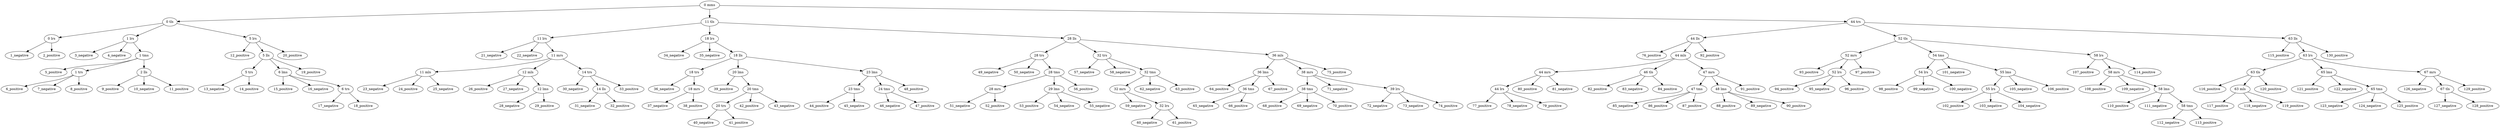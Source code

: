 strict digraph "" {
	"0 lrs" -> "1_negative";
	"0 lrs" -> "2_positive";
	"0 tls" -> "0 lrs";
	"0 tls" -> "1 lrs";
	"0 tls" -> "5 lrs";
	"1 lrs" -> "3_negative";
	"1 lrs" -> "4_negative";
	"1 lrs" -> "1 tms";
	"1 tms" -> "5_positive";
	"1 tms" -> "1 trs";
	"1 tms" -> "2 lls";
	"1 trs" -> "6_positive";
	"1 trs" -> "7_negative";
	"1 trs" -> "8_positive";
	"2 lls" -> "9_positive";
	"2 lls" -> "10_negative";
	"2 lls" -> "11_positive";
	"5 lrs" -> "12_positive";
	"5 lrs" -> "5 lls";
	"5 lrs" -> "20_positive";
	"5 trs" -> "13_negative";
	"5 trs" -> "14_positive";
	"5 lls" -> "5 trs";
	"5 lls" -> "6 lms";
	"5 lls" -> "19_positive";
	"6 lms" -> "15_positive";
	"6 lms" -> "16_negative";
	"6 lms" -> "6 trs";
	"6 trs" -> "17_negative";
	"6 trs" -> "18_positive";
	"0 mms" -> "0 tls";
	"0 mms" -> "11 tls";
	"0 mms" -> "44 trs";
	"11 lrs" -> "21_negative";
	"11 lrs" -> "22_negative";
	"11 lrs" -> "11 mrs";
	"11 mls" -> "23_negative";
	"11 mls" -> "24_positive";
	"11 mls" -> "25_negative";
	"11 mrs" -> "11 mls";
	"11 mrs" -> "12 mls";
	"11 mrs" -> "14 trs";
	"12 mls" -> "26_positive";
	"12 mls" -> "27_negative";
	"12 mls" -> "12 lms";
	"12 lms" -> "28_negative";
	"12 lms" -> "29_positive";
	"14 trs" -> "30_negative";
	"14 trs" -> "14 lls";
	"14 trs" -> "33_positive";
	"14 lls" -> "31_negative";
	"14 lls" -> "32_positive";
	"11 tls" -> "11 lrs";
	"11 tls" -> "18 lrs";
	"11 tls" -> "28 lls";
	"18 lrs" -> "34_negative";
	"18 lrs" -> "35_negative";
	"18 lrs" -> "18 lls";
	"18 trs" -> "36_negative";
	"18 trs" -> "18 mrs";
	"18 mrs" -> "37_negative";
	"18 mrs" -> "38_positive";
	"18 lls" -> "18 trs";
	"18 lls" -> "20 lms";
	"18 lls" -> "23 lms";
	"20 lms" -> "39_positive";
	"20 lms" -> "20 tms";
	"20 trs" -> "40_negative";
	"20 trs" -> "41_positive";
	"20 tms" -> "20 trs";
	"20 tms" -> "42_positive";
	"20 tms" -> "43_negative";
	"23 tms" -> "44_positive";
	"23 tms" -> "45_negative";
	"23 lms" -> "23 tms";
	"23 lms" -> "24 tms";
	"23 lms" -> "48_positive";
	"24 tms" -> "46_negative";
	"24 tms" -> "47_positive";
	"28 trs" -> "49_negative";
	"28 trs" -> "50_negative";
	"28 trs" -> "28 tms";
	"28 mrs" -> "51_negative";
	"28 mrs" -> "52_positive";
	"28 tms" -> "28 mrs";
	"28 tms" -> "29 lms";
	"28 tms" -> "56_positive";
	"29 lms" -> "53_positive";
	"29 lms" -> "54_negative";
	"29 lms" -> "55_negative";
	"28 lls" -> "28 trs";
	"28 lls" -> "32 trs";
	"28 lls" -> "36 mls";
	"32 trs" -> "57_negative";
	"32 trs" -> "58_negative";
	"32 trs" -> "32 tms";
	"32 mrs" -> "59_negative";
	"32 mrs" -> "32 lrs";
	"32 lrs" -> "60_negative";
	"32 lrs" -> "61_positive";
	"32 tms" -> "32 mrs";
	"32 tms" -> "62_negative";
	"32 tms" -> "63_positive";
	"36 lms" -> "64_positive";
	"36 lms" -> "36 tms";
	"36 lms" -> "67_positive";
	"36 tms" -> "65_negative";
	"36 tms" -> "66_positive";
	"36 mls" -> "36 lms";
	"36 mls" -> "38 mrs";
	"36 mls" -> "75_positive";
	"38 tms" -> "68_positive";
	"38 tms" -> "69_negative";
	"38 tms" -> "70_positive";
	"38 mrs" -> "38 tms";
	"38 mrs" -> "71_negative";
	"38 mrs" -> "39 lrs";
	"39 lrs" -> "72_negative";
	"39 lrs" -> "73_negative";
	"39 lrs" -> "74_positive";
	"44 lls" -> "76_positive";
	"44 lls" -> "44 mls";
	"44 lls" -> "92_positive";
	"44 lrs" -> "77_positive";
	"44 lrs" -> "78_negative";
	"44 lrs" -> "79_positive";
	"44 mrs" -> "44 lrs";
	"44 mrs" -> "80_positive";
	"44 mrs" -> "81_negative";
	"44 mls" -> "44 mrs";
	"44 mls" -> "46 tls";
	"44 mls" -> "47 mrs";
	"46 tls" -> "82_positive";
	"46 tls" -> "83_negative";
	"46 tls" -> "84_positive";
	"47 tms" -> "85_negative";
	"47 tms" -> "86_positive";
	"47 tms" -> "87_positive";
	"47 mrs" -> "47 tms";
	"47 mrs" -> "48 lms";
	"47 mrs" -> "91_positive";
	"48 lms" -> "88_positive";
	"48 lms" -> "89_negative";
	"48 lms" -> "90_positive";
	"44 trs" -> "44 lls";
	"44 trs" -> "52 tls";
	"44 trs" -> "63 lls";
	"52 mrs" -> "93_positive";
	"52 mrs" -> "52 lrs";
	"52 mrs" -> "97_positive";
	"52 lrs" -> "94_positive";
	"52 lrs" -> "95_negative";
	"52 lrs" -> "96_positive";
	"52 tls" -> "52 mrs";
	"52 tls" -> "54 tms";
	"52 tls" -> "58 lrs";
	"54 lrs" -> "98_positive";
	"54 lrs" -> "99_negative";
	"54 lrs" -> "100_negative";
	"54 tms" -> "54 lrs";
	"54 tms" -> "101_negative";
	"54 tms" -> "55 lms";
	"55 lrs" -> "102_positive";
	"55 lrs" -> "103_negative";
	"55 lrs" -> "104_negative";
	"55 lms" -> "55 lrs";
	"55 lms" -> "105_negative";
	"55 lms" -> "106_positive";
	"58 lrs" -> "107_positive";
	"58 lrs" -> "58 mrs";
	"58 lrs" -> "114_positive";
	"58 mrs" -> "108_positive";
	"58 mrs" -> "109_negative";
	"58 mrs" -> "58 lms";
	"58 lms" -> "110_positive";
	"58 lms" -> "111_negative";
	"58 lms" -> "58 tms";
	"58 tms" -> "112_negative";
	"58 tms" -> "113_positive";
	"63 lls" -> "115_positive";
	"63 lls" -> "63 lrs";
	"63 lls" -> "130_positive";
	"63 tls" -> "116_positive";
	"63 tls" -> "63 mls";
	"63 tls" -> "120_positive";
	"63 mls" -> "117_positive";
	"63 mls" -> "118_negative";
	"63 mls" -> "119_positive";
	"63 lrs" -> "63 tls";
	"63 lrs" -> "65 lms";
	"63 lrs" -> "67 mrs";
	"65 lms" -> "121_positive";
	"65 lms" -> "122_negative";
	"65 lms" -> "65 tms";
	"65 tms" -> "123_negative";
	"65 tms" -> "124_negative";
	"65 tms" -> "125_positive";
	"67 mrs" -> "126_negative";
	"67 mrs" -> "67 tls";
	"67 mrs" -> "129_positive";
	"67 tls" -> "127_negative";
	"67 tls" -> "128_positive";
}
